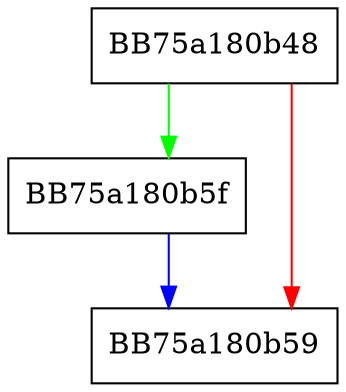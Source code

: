 digraph _Tidy {
  node [shape="box"];
  graph [splines=ortho];
  BB75a180b48 -> BB75a180b5f [color="green"];
  BB75a180b48 -> BB75a180b59 [color="red"];
  BB75a180b5f -> BB75a180b59 [color="blue"];
}